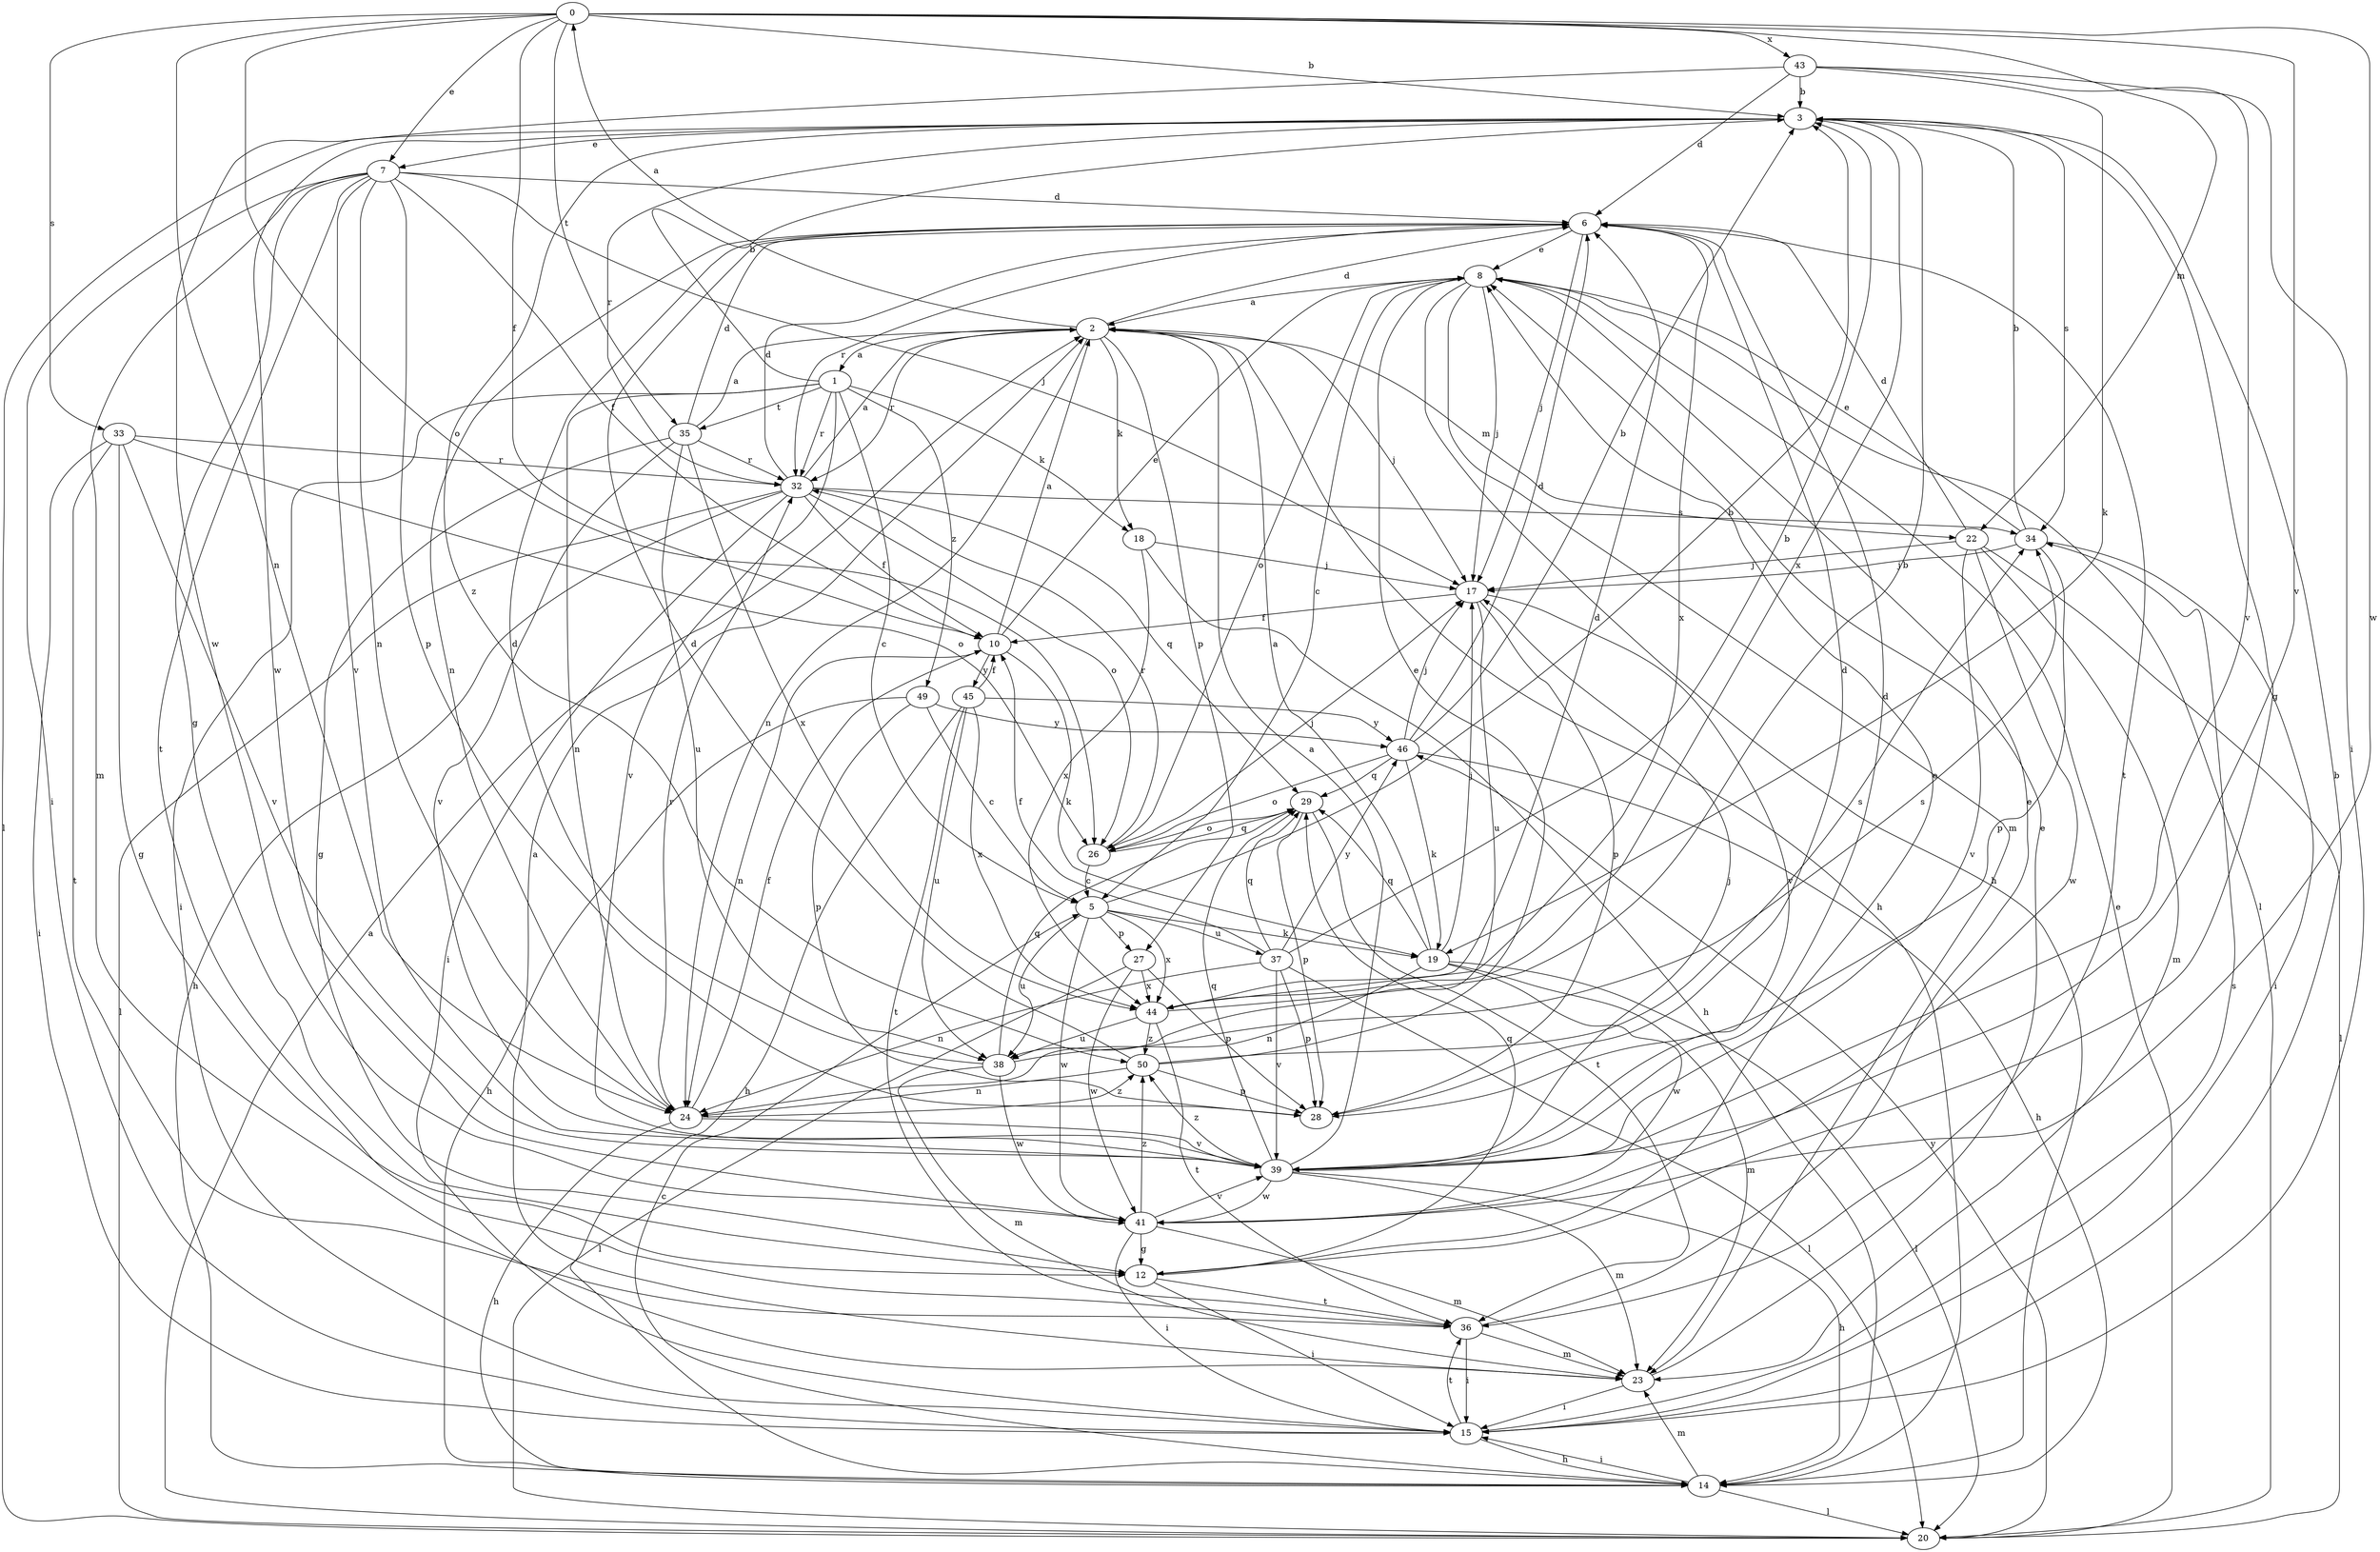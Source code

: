 strict digraph  {
0;
1;
2;
3;
5;
6;
7;
8;
10;
12;
14;
15;
17;
18;
19;
20;
22;
23;
24;
26;
27;
28;
29;
32;
33;
34;
35;
36;
37;
38;
39;
41;
43;
44;
45;
46;
49;
50;
0 -> 3  [label=b];
0 -> 7  [label=e];
0 -> 10  [label=f];
0 -> 22  [label=m];
0 -> 24  [label=n];
0 -> 26  [label=o];
0 -> 33  [label=s];
0 -> 35  [label=t];
0 -> 39  [label=v];
0 -> 41  [label=w];
0 -> 43  [label=x];
1 -> 3  [label=b];
1 -> 5  [label=c];
1 -> 15  [label=i];
1 -> 18  [label=k];
1 -> 24  [label=n];
1 -> 32  [label=r];
1 -> 35  [label=t];
1 -> 39  [label=v];
1 -> 49  [label=z];
2 -> 0  [label=a];
2 -> 1  [label=a];
2 -> 6  [label=d];
2 -> 14  [label=h];
2 -> 17  [label=j];
2 -> 18  [label=k];
2 -> 22  [label=m];
2 -> 24  [label=n];
2 -> 27  [label=p];
2 -> 32  [label=r];
3 -> 7  [label=e];
3 -> 12  [label=g];
3 -> 20  [label=l];
3 -> 32  [label=r];
3 -> 34  [label=s];
3 -> 41  [label=w];
3 -> 44  [label=x];
3 -> 50  [label=z];
5 -> 3  [label=b];
5 -> 19  [label=k];
5 -> 27  [label=p];
5 -> 37  [label=u];
5 -> 38  [label=u];
5 -> 41  [label=w];
5 -> 44  [label=x];
6 -> 8  [label=e];
6 -> 17  [label=j];
6 -> 24  [label=n];
6 -> 32  [label=r];
6 -> 36  [label=t];
6 -> 44  [label=x];
7 -> 6  [label=d];
7 -> 10  [label=f];
7 -> 12  [label=g];
7 -> 15  [label=i];
7 -> 17  [label=j];
7 -> 23  [label=m];
7 -> 24  [label=n];
7 -> 28  [label=p];
7 -> 36  [label=t];
7 -> 39  [label=v];
8 -> 2  [label=a];
8 -> 5  [label=c];
8 -> 14  [label=h];
8 -> 17  [label=j];
8 -> 20  [label=l];
8 -> 23  [label=m];
8 -> 26  [label=o];
10 -> 2  [label=a];
10 -> 8  [label=e];
10 -> 19  [label=k];
10 -> 24  [label=n];
10 -> 45  [label=y];
12 -> 8  [label=e];
12 -> 15  [label=i];
12 -> 29  [label=q];
12 -> 36  [label=t];
14 -> 5  [label=c];
14 -> 15  [label=i];
14 -> 20  [label=l];
14 -> 23  [label=m];
15 -> 3  [label=b];
15 -> 14  [label=h];
15 -> 34  [label=s];
15 -> 36  [label=t];
17 -> 10  [label=f];
17 -> 28  [label=p];
17 -> 38  [label=u];
17 -> 39  [label=v];
18 -> 14  [label=h];
18 -> 17  [label=j];
18 -> 44  [label=x];
19 -> 2  [label=a];
19 -> 17  [label=j];
19 -> 20  [label=l];
19 -> 23  [label=m];
19 -> 24  [label=n];
19 -> 29  [label=q];
19 -> 41  [label=w];
20 -> 2  [label=a];
20 -> 8  [label=e];
20 -> 46  [label=y];
22 -> 6  [label=d];
22 -> 17  [label=j];
22 -> 20  [label=l];
22 -> 23  [label=m];
22 -> 39  [label=v];
22 -> 41  [label=w];
23 -> 2  [label=a];
23 -> 8  [label=e];
23 -> 15  [label=i];
24 -> 10  [label=f];
24 -> 14  [label=h];
24 -> 32  [label=r];
24 -> 39  [label=v];
24 -> 50  [label=z];
26 -> 5  [label=c];
26 -> 17  [label=j];
26 -> 29  [label=q];
26 -> 32  [label=r];
27 -> 20  [label=l];
27 -> 28  [label=p];
27 -> 41  [label=w];
27 -> 44  [label=x];
28 -> 6  [label=d];
29 -> 26  [label=o];
29 -> 28  [label=p];
29 -> 36  [label=t];
32 -> 2  [label=a];
32 -> 6  [label=d];
32 -> 10  [label=f];
32 -> 14  [label=h];
32 -> 15  [label=i];
32 -> 20  [label=l];
32 -> 26  [label=o];
32 -> 29  [label=q];
32 -> 34  [label=s];
33 -> 12  [label=g];
33 -> 15  [label=i];
33 -> 26  [label=o];
33 -> 32  [label=r];
33 -> 36  [label=t];
33 -> 39  [label=v];
34 -> 3  [label=b];
34 -> 8  [label=e];
34 -> 15  [label=i];
34 -> 17  [label=j];
34 -> 28  [label=p];
35 -> 2  [label=a];
35 -> 6  [label=d];
35 -> 12  [label=g];
35 -> 32  [label=r];
35 -> 38  [label=u];
35 -> 39  [label=v];
35 -> 44  [label=x];
36 -> 8  [label=e];
36 -> 15  [label=i];
36 -> 23  [label=m];
37 -> 3  [label=b];
37 -> 10  [label=f];
37 -> 20  [label=l];
37 -> 24  [label=n];
37 -> 28  [label=p];
37 -> 29  [label=q];
37 -> 39  [label=v];
37 -> 46  [label=y];
38 -> 6  [label=d];
38 -> 23  [label=m];
38 -> 29  [label=q];
38 -> 34  [label=s];
38 -> 41  [label=w];
39 -> 2  [label=a];
39 -> 6  [label=d];
39 -> 14  [label=h];
39 -> 17  [label=j];
39 -> 23  [label=m];
39 -> 29  [label=q];
39 -> 41  [label=w];
39 -> 50  [label=z];
41 -> 12  [label=g];
41 -> 15  [label=i];
41 -> 23  [label=m];
41 -> 39  [label=v];
41 -> 50  [label=z];
43 -> 3  [label=b];
43 -> 6  [label=d];
43 -> 15  [label=i];
43 -> 19  [label=k];
43 -> 39  [label=v];
43 -> 41  [label=w];
44 -> 3  [label=b];
44 -> 6  [label=d];
44 -> 36  [label=t];
44 -> 38  [label=u];
44 -> 50  [label=z];
45 -> 10  [label=f];
45 -> 14  [label=h];
45 -> 36  [label=t];
45 -> 38  [label=u];
45 -> 44  [label=x];
45 -> 46  [label=y];
46 -> 3  [label=b];
46 -> 6  [label=d];
46 -> 14  [label=h];
46 -> 17  [label=j];
46 -> 19  [label=k];
46 -> 26  [label=o];
46 -> 29  [label=q];
49 -> 5  [label=c];
49 -> 14  [label=h];
49 -> 28  [label=p];
49 -> 46  [label=y];
50 -> 6  [label=d];
50 -> 8  [label=e];
50 -> 24  [label=n];
50 -> 28  [label=p];
50 -> 34  [label=s];
}

